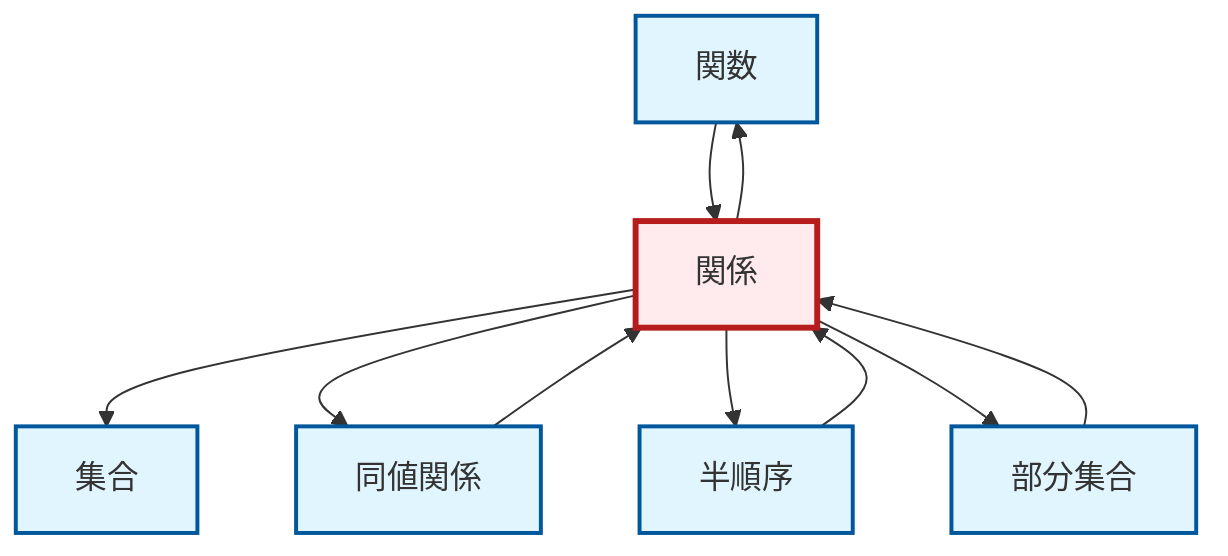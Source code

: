 graph TD
    classDef definition fill:#e1f5fe,stroke:#01579b,stroke-width:2px
    classDef theorem fill:#f3e5f5,stroke:#4a148c,stroke-width:2px
    classDef axiom fill:#fff3e0,stroke:#e65100,stroke-width:2px
    classDef example fill:#e8f5e9,stroke:#1b5e20,stroke-width:2px
    classDef current fill:#ffebee,stroke:#b71c1c,stroke-width:3px
    def-function["関数"]:::definition
    def-partial-order["半順序"]:::definition
    def-subset["部分集合"]:::definition
    def-set["集合"]:::definition
    def-relation["関係"]:::definition
    def-equivalence-relation["同値関係"]:::definition
    def-subset --> def-relation
    def-relation --> def-set
    def-relation --> def-equivalence-relation
    def-equivalence-relation --> def-relation
    def-partial-order --> def-relation
    def-relation --> def-partial-order
    def-relation --> def-subset
    def-relation --> def-function
    def-function --> def-relation
    class def-relation current